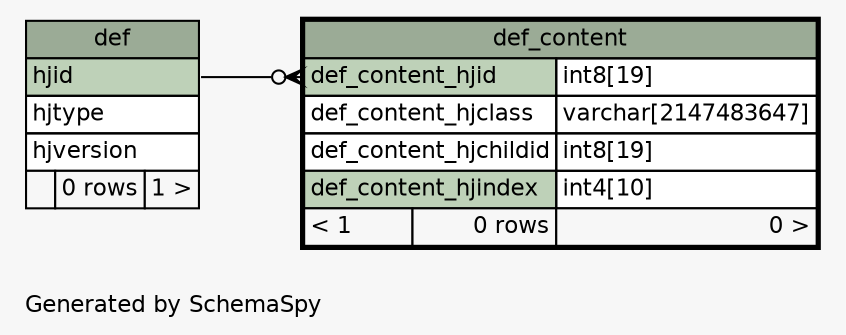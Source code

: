 // dot 2.38.0 on Windows 8.1 6.3
// SchemaSpy rev 590
digraph "oneDegreeRelationshipsDiagram" {
  graph [
    rankdir="RL"
    bgcolor="#f7f7f7"
    label="\nGenerated by SchemaSpy"
    labeljust="l"
    nodesep="0.18"
    ranksep="0.46"
    fontname="Helvetica"
    fontsize="11"
  ];
  node [
    fontname="Helvetica"
    fontsize="11"
    shape="plaintext"
  ];
  edge [
    arrowsize="0.8"
  ];
  "def_content":"def_content_hjid":w -> "def":"hjid":e [arrowhead=none dir=back arrowtail=crowodot];
  "def" [
    label=<
    <TABLE BORDER="0" CELLBORDER="1" CELLSPACING="0" BGCOLOR="#ffffff">
      <TR><TD COLSPAN="3" BGCOLOR="#9bab96" ALIGN="CENTER">def</TD></TR>
      <TR><TD PORT="hjid" COLSPAN="3" BGCOLOR="#bed1b8" ALIGN="LEFT">hjid</TD></TR>
      <TR><TD PORT="hjtype" COLSPAN="3" ALIGN="LEFT">hjtype</TD></TR>
      <TR><TD PORT="hjversion" COLSPAN="3" ALIGN="LEFT">hjversion</TD></TR>
      <TR><TD ALIGN="LEFT" BGCOLOR="#f7f7f7">  </TD><TD ALIGN="RIGHT" BGCOLOR="#f7f7f7">0 rows</TD><TD ALIGN="RIGHT" BGCOLOR="#f7f7f7">1 &gt;</TD></TR>
    </TABLE>>
    URL="def.html"
    tooltip="def"
  ];
  "def_content" [
    label=<
    <TABLE BORDER="2" CELLBORDER="1" CELLSPACING="0" BGCOLOR="#ffffff">
      <TR><TD COLSPAN="3" BGCOLOR="#9bab96" ALIGN="CENTER">def_content</TD></TR>
      <TR><TD PORT="def_content_hjid" COLSPAN="2" BGCOLOR="#bed1b8" ALIGN="LEFT">def_content_hjid</TD><TD PORT="def_content_hjid.type" ALIGN="LEFT">int8[19]</TD></TR>
      <TR><TD PORT="def_content_hjclass" COLSPAN="2" ALIGN="LEFT">def_content_hjclass</TD><TD PORT="def_content_hjclass.type" ALIGN="LEFT">varchar[2147483647]</TD></TR>
      <TR><TD PORT="def_content_hjchildid" COLSPAN="2" ALIGN="LEFT">def_content_hjchildid</TD><TD PORT="def_content_hjchildid.type" ALIGN="LEFT">int8[19]</TD></TR>
      <TR><TD PORT="def_content_hjindex" COLSPAN="2" BGCOLOR="#bed1b8" ALIGN="LEFT">def_content_hjindex</TD><TD PORT="def_content_hjindex.type" ALIGN="LEFT">int4[10]</TD></TR>
      <TR><TD ALIGN="LEFT" BGCOLOR="#f7f7f7">&lt; 1</TD><TD ALIGN="RIGHT" BGCOLOR="#f7f7f7">0 rows</TD><TD ALIGN="RIGHT" BGCOLOR="#f7f7f7">0 &gt;</TD></TR>
    </TABLE>>
    URL="def_content.html"
    tooltip="def_content"
  ];
}
